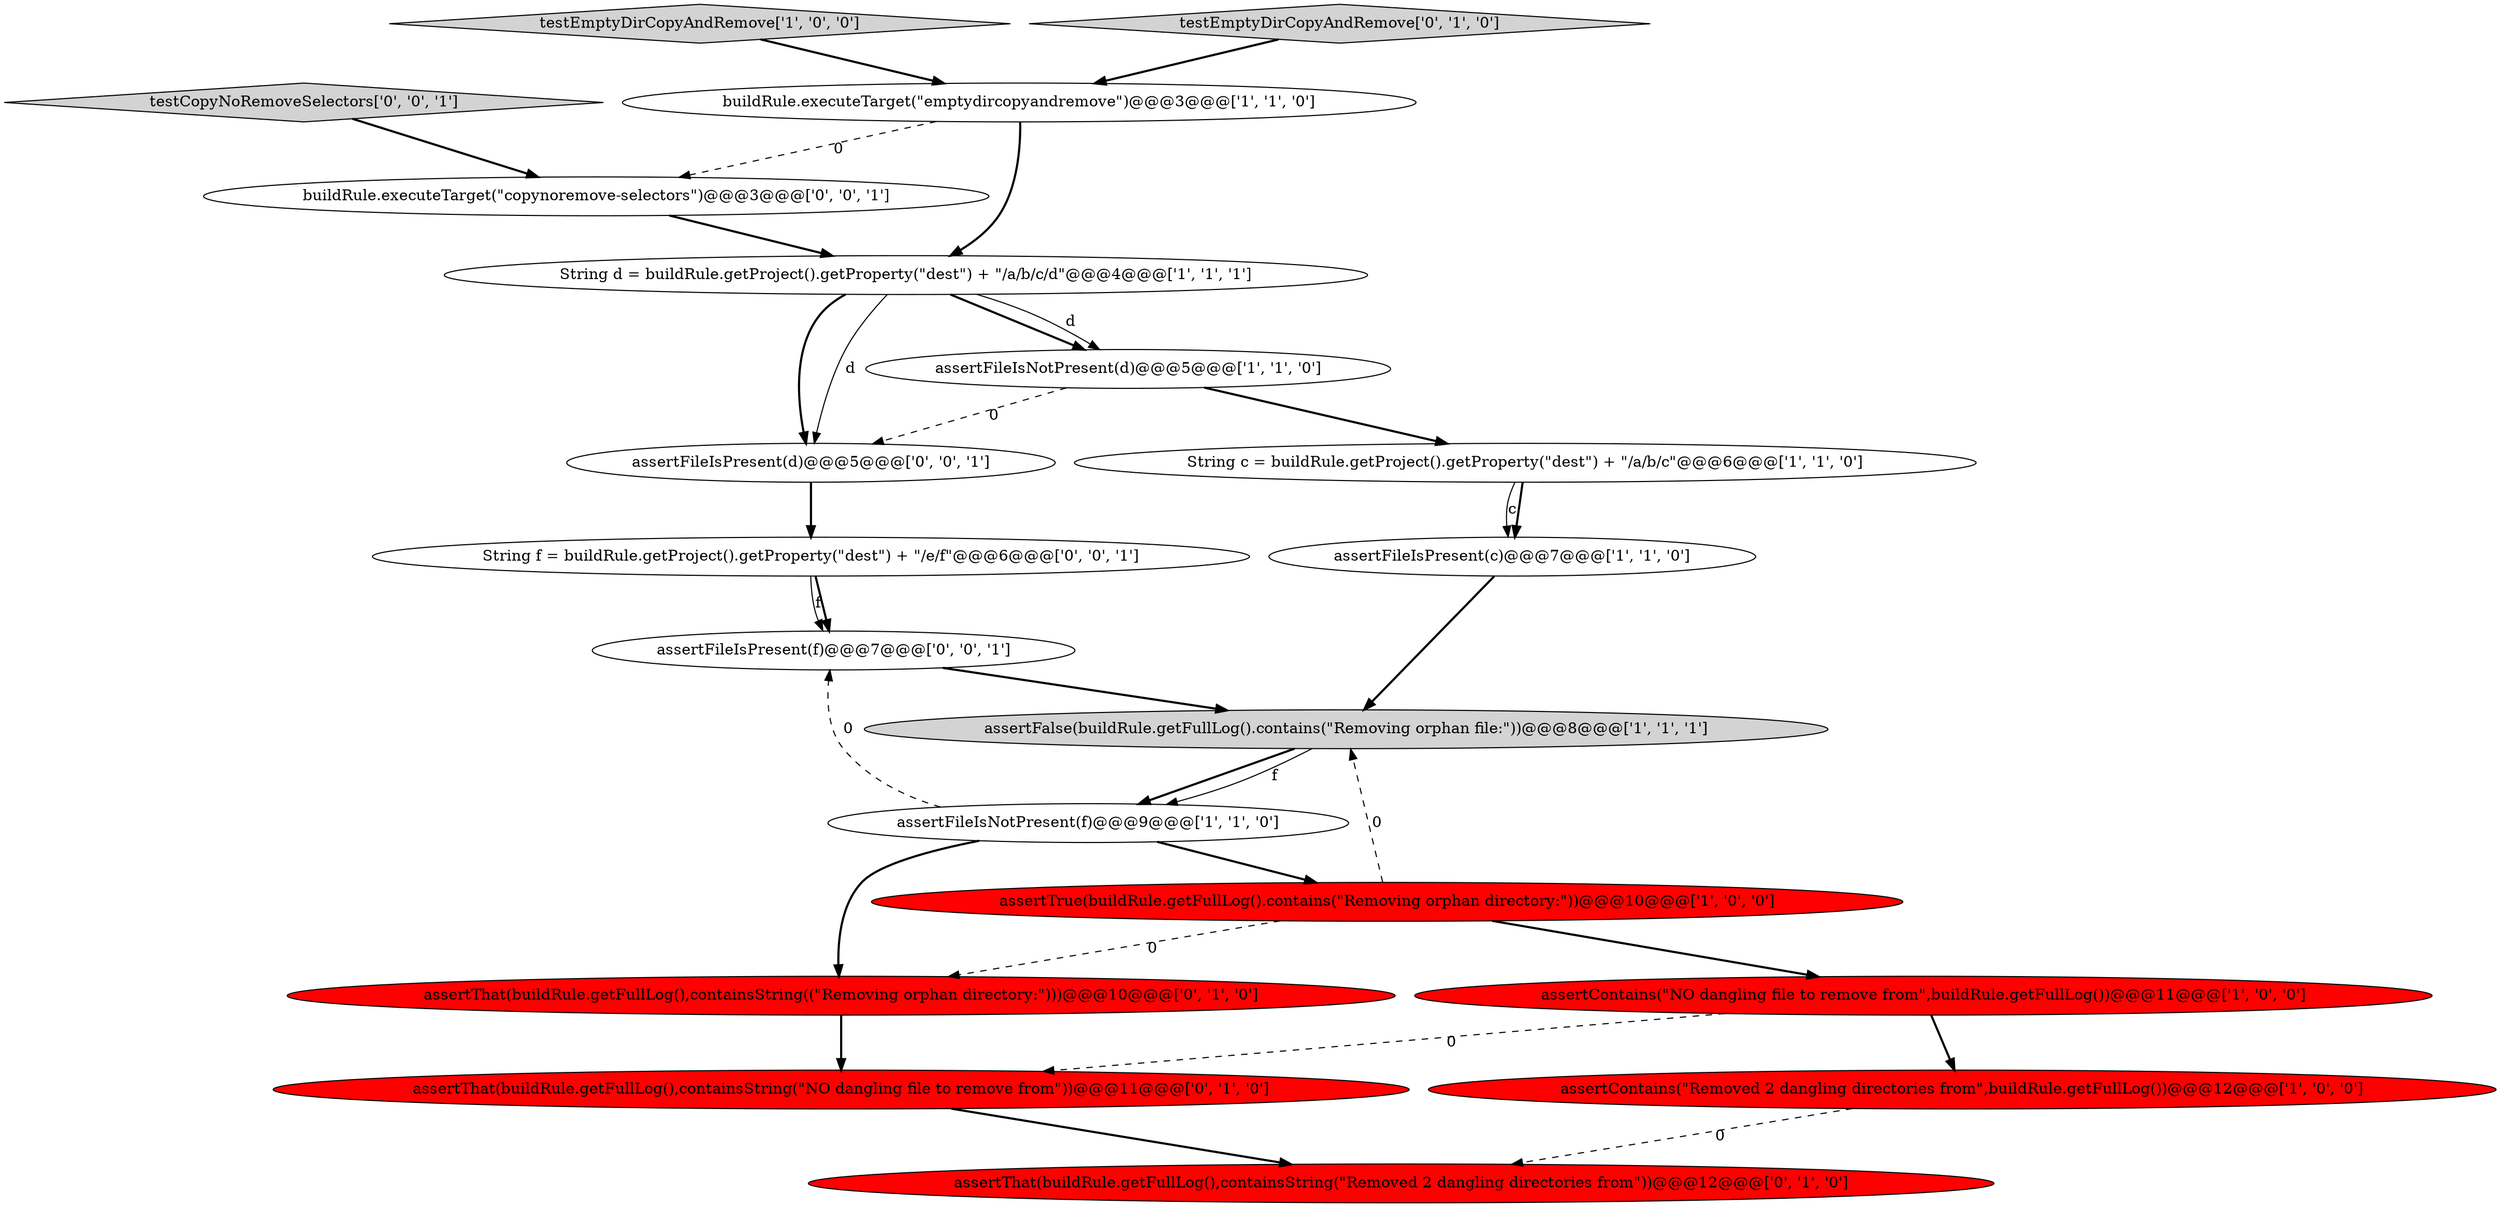 digraph {
0 [style = filled, label = "buildRule.executeTarget(\"emptydircopyandremove\")@@@3@@@['1', '1', '0']", fillcolor = white, shape = ellipse image = "AAA0AAABBB1BBB"];
3 [style = filled, label = "testEmptyDirCopyAndRemove['1', '0', '0']", fillcolor = lightgray, shape = diamond image = "AAA0AAABBB1BBB"];
12 [style = filled, label = "testEmptyDirCopyAndRemove['0', '1', '0']", fillcolor = lightgray, shape = diamond image = "AAA0AAABBB2BBB"];
8 [style = filled, label = "assertFalse(buildRule.getFullLog().contains(\"Removing orphan file:\"))@@@8@@@['1', '1', '1']", fillcolor = lightgray, shape = ellipse image = "AAA0AAABBB1BBB"];
11 [style = filled, label = "assertThat(buildRule.getFullLog(),containsString(\"Removed 2 dangling directories from\"))@@@12@@@['0', '1', '0']", fillcolor = red, shape = ellipse image = "AAA1AAABBB2BBB"];
7 [style = filled, label = "assertFileIsPresent(c)@@@7@@@['1', '1', '0']", fillcolor = white, shape = ellipse image = "AAA0AAABBB1BBB"];
19 [style = filled, label = "buildRule.executeTarget(\"copynoremove-selectors\")@@@3@@@['0', '0', '1']", fillcolor = white, shape = ellipse image = "AAA0AAABBB3BBB"];
14 [style = filled, label = "assertThat(buildRule.getFullLog(),containsString((\"Removing orphan directory:\")))@@@10@@@['0', '1', '0']", fillcolor = red, shape = ellipse image = "AAA1AAABBB2BBB"];
4 [style = filled, label = "assertContains(\"Removed 2 dangling directories from\",buildRule.getFullLog())@@@12@@@['1', '0', '0']", fillcolor = red, shape = ellipse image = "AAA1AAABBB1BBB"];
2 [style = filled, label = "assertContains(\"NO dangling file to remove from\",buildRule.getFullLog())@@@11@@@['1', '0', '0']", fillcolor = red, shape = ellipse image = "AAA1AAABBB1BBB"];
9 [style = filled, label = "assertFileIsNotPresent(f)@@@9@@@['1', '1', '0']", fillcolor = white, shape = ellipse image = "AAA0AAABBB1BBB"];
10 [style = filled, label = "assertTrue(buildRule.getFullLog().contains(\"Removing orphan directory:\"))@@@10@@@['1', '0', '0']", fillcolor = red, shape = ellipse image = "AAA1AAABBB1BBB"];
13 [style = filled, label = "assertThat(buildRule.getFullLog(),containsString(\"NO dangling file to remove from\"))@@@11@@@['0', '1', '0']", fillcolor = red, shape = ellipse image = "AAA1AAABBB2BBB"];
15 [style = filled, label = "assertFileIsPresent(f)@@@7@@@['0', '0', '1']", fillcolor = white, shape = ellipse image = "AAA0AAABBB3BBB"];
16 [style = filled, label = "testCopyNoRemoveSelectors['0', '0', '1']", fillcolor = lightgray, shape = diamond image = "AAA0AAABBB3BBB"];
17 [style = filled, label = "String f = buildRule.getProject().getProperty(\"dest\") + \"/e/f\"@@@6@@@['0', '0', '1']", fillcolor = white, shape = ellipse image = "AAA0AAABBB3BBB"];
5 [style = filled, label = "String c = buildRule.getProject().getProperty(\"dest\") + \"/a/b/c\"@@@6@@@['1', '1', '0']", fillcolor = white, shape = ellipse image = "AAA0AAABBB1BBB"];
18 [style = filled, label = "assertFileIsPresent(d)@@@5@@@['0', '0', '1']", fillcolor = white, shape = ellipse image = "AAA0AAABBB3BBB"];
1 [style = filled, label = "String d = buildRule.getProject().getProperty(\"dest\") + \"/a/b/c/d\"@@@4@@@['1', '1', '1']", fillcolor = white, shape = ellipse image = "AAA0AAABBB1BBB"];
6 [style = filled, label = "assertFileIsNotPresent(d)@@@5@@@['1', '1', '0']", fillcolor = white, shape = ellipse image = "AAA0AAABBB1BBB"];
17->15 [style = solid, label="f"];
10->8 [style = dashed, label="0"];
0->19 [style = dashed, label="0"];
18->17 [style = bold, label=""];
1->18 [style = bold, label=""];
9->10 [style = bold, label=""];
16->19 [style = bold, label=""];
7->8 [style = bold, label=""];
5->7 [style = solid, label="c"];
2->4 [style = bold, label=""];
13->11 [style = bold, label=""];
12->0 [style = bold, label=""];
3->0 [style = bold, label=""];
6->18 [style = dashed, label="0"];
6->5 [style = bold, label=""];
19->1 [style = bold, label=""];
1->6 [style = bold, label=""];
2->13 [style = dashed, label="0"];
0->1 [style = bold, label=""];
1->18 [style = solid, label="d"];
17->15 [style = bold, label=""];
8->9 [style = bold, label=""];
9->14 [style = bold, label=""];
5->7 [style = bold, label=""];
10->2 [style = bold, label=""];
14->13 [style = bold, label=""];
4->11 [style = dashed, label="0"];
8->9 [style = solid, label="f"];
15->8 [style = bold, label=""];
10->14 [style = dashed, label="0"];
9->15 [style = dashed, label="0"];
1->6 [style = solid, label="d"];
}
